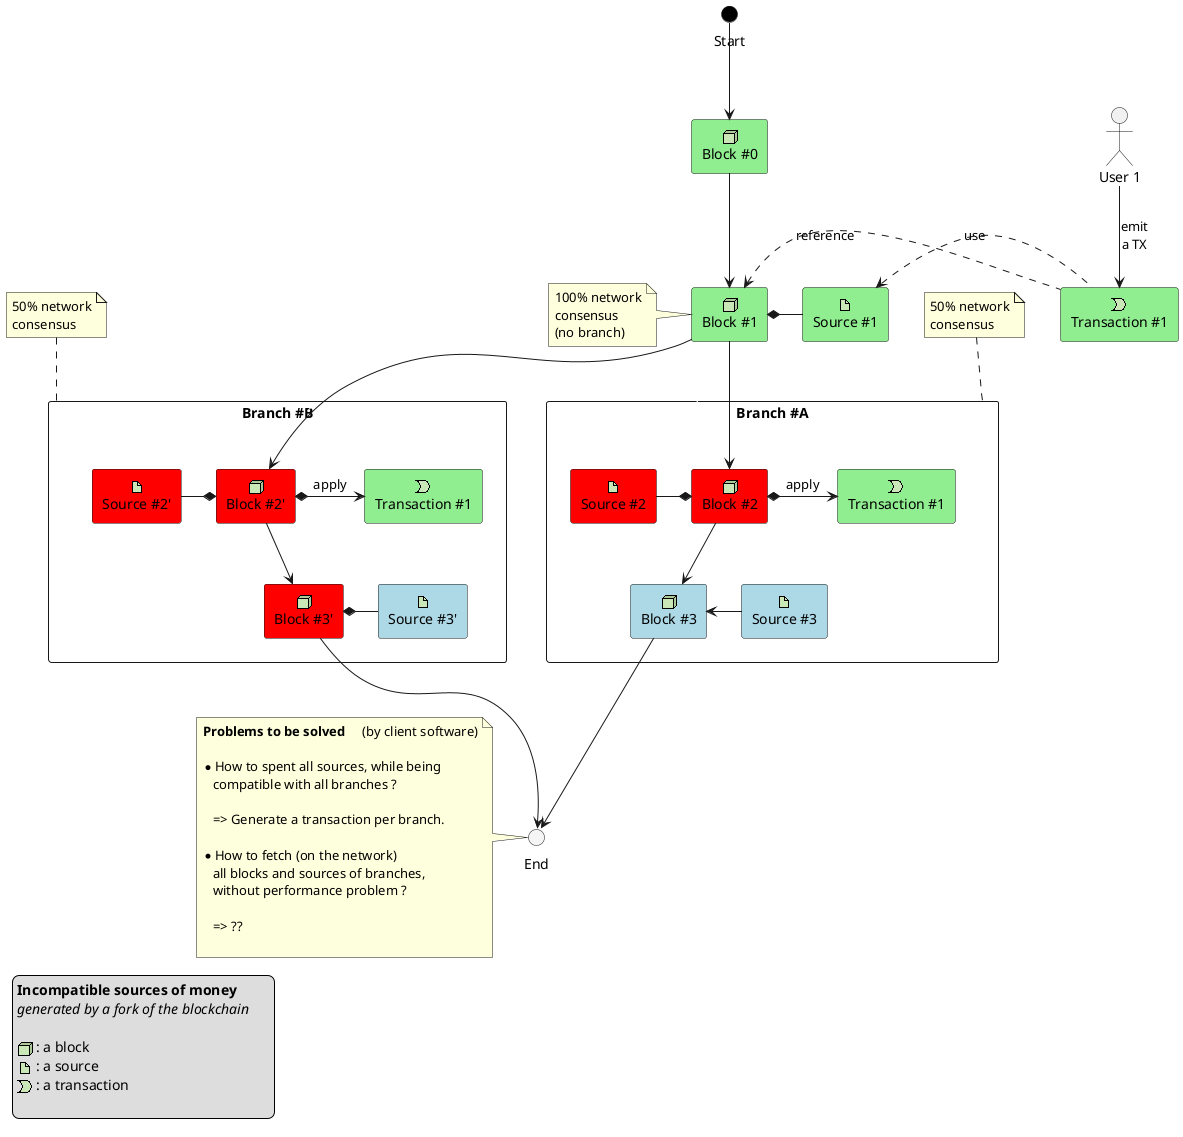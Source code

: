 @startuml
sprite $block jar:archimate/technology-node
sprite $source jar:archimate/technology-artifact
sprite $tx jar:archimate/technology-event

!define Junction_Start circle #black
!define Junction_End circle #whitesmoke

Junction_Start "Start" as JunctionStart


rectangle "Block #0" as b0 <<$block>> #lightgreen
rectangle "Block #1" as b1 <<$block>> #lightgreen
rectangle "Source #1" as s1 <<$source>> #lightgreen

JunctionStart -down-> b0
b0 -down-> b1
s1 -left-* b1

note left of b1
   100% network
   consensus
   (no branch)
end note

actor "User 1" as u1
rectangle "Transaction #1" as tx1 <<$tx>> #lightgreen

u1 -down-> tx1 : emit\na TX
tx1 .left.> b1 : reference
tx1 .left.> s1 : use

rectangle "Branch #A" as branch_a {
    rectangle "Block #2" as b2 <<$block>> #red
    rectangle "Source #2" as s2 <<$source>> #red
    rectangle "Block #3" as b3 <<$block>> #lightblue
    rectangle "Source #3" as s3 <<$source>> #lightblue
    rectangle "Transaction #1" as tx1copy <<$tx>> #lightgreen

    b2 -down-> b3
    b2 *-left- s2
    tx1copy <-left-* b2 : apply
    b3 <-right- s3
}

note top of branch_a
  50% network
  consensus
end note

rectangle "Branch #B" as branch_b {
    rectangle "Block #2'" as b2_ <<$block>> #red
    rectangle "Source #2'" as s2_ <<$source>> #red

    rectangle "Block #3'" as b3_ <<$block>> #red
    rectangle "Source #3'" as s3_ <<$source>> #lightblue
    rectangle "Transaction #1" as tx1_copy <<$tx>> #lightgreen

    b2_ -down-> b3_
    b2_ *-left- s2_
    tx1_copy <-left-* b2_ : apply
    b3_ *-right- s3_
}

note top of branch_b
  50% network
  consensus
end note

b2 .left. b2_ #white

b1 -down-> b2
b1 -down-> b2_

Junction_End "End" as JunctionEnd
b3 -down-> JunctionEnd
b3_ -down-> JunctionEnd

note left of JunctionEnd
   **Problems to be solved**     (by client software)

   * How to spent all sources, while being
      compatible with all branches ?

      => Generate a transaction per branch.

   * How to fetch (on the network)
      all blocks and sources of branches,
      without performance problem ?

      => ??

end note

legend left
  **Incompatible sources of money         **
  //generated by a fork of the blockchain//

<$block> : a block
<$source> : a source
<$tx> : a transaction

end legend
@enduml
